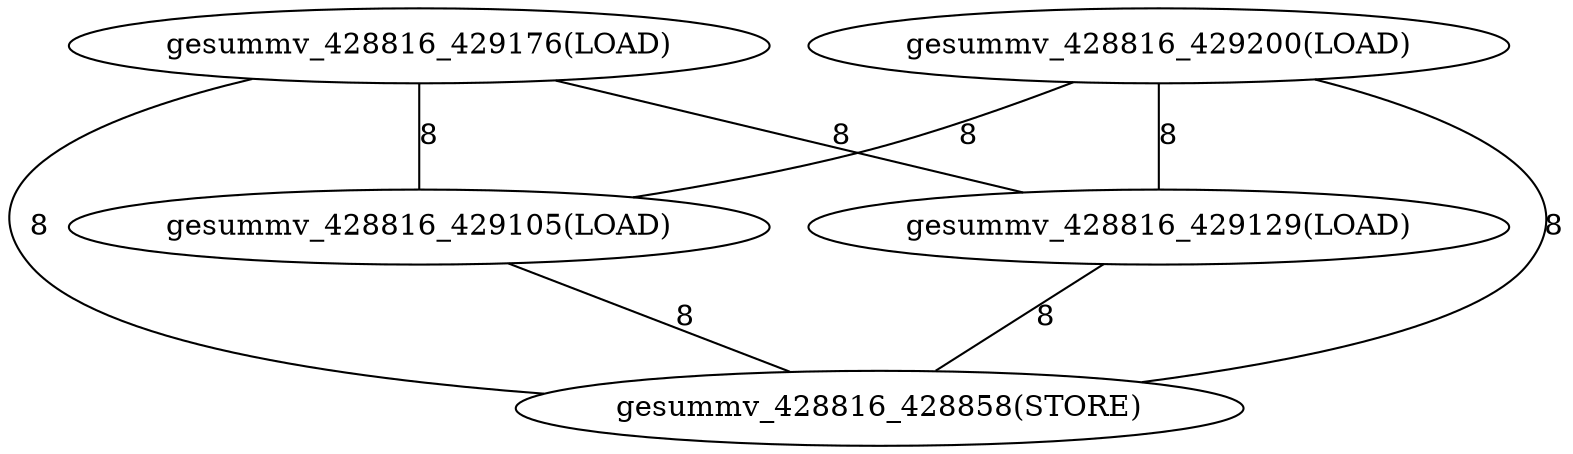 graph G {
0[label="gesummv_428816_428858(STORE)"];
1[label="gesummv_428816_429105(LOAD)"];
2[label="gesummv_428816_429129(LOAD)"];
3[label="gesummv_428816_429176(LOAD)"];
4[label="gesummv_428816_429200(LOAD)"];
1--0 [label="8"];
2--0 [label="8"];
3--0 [label="8"];
3--1 [label="8"];
3--2 [label="8"];
4--0 [label="8"];
4--1 [label="8"];
4--2 [label="8"];
}
